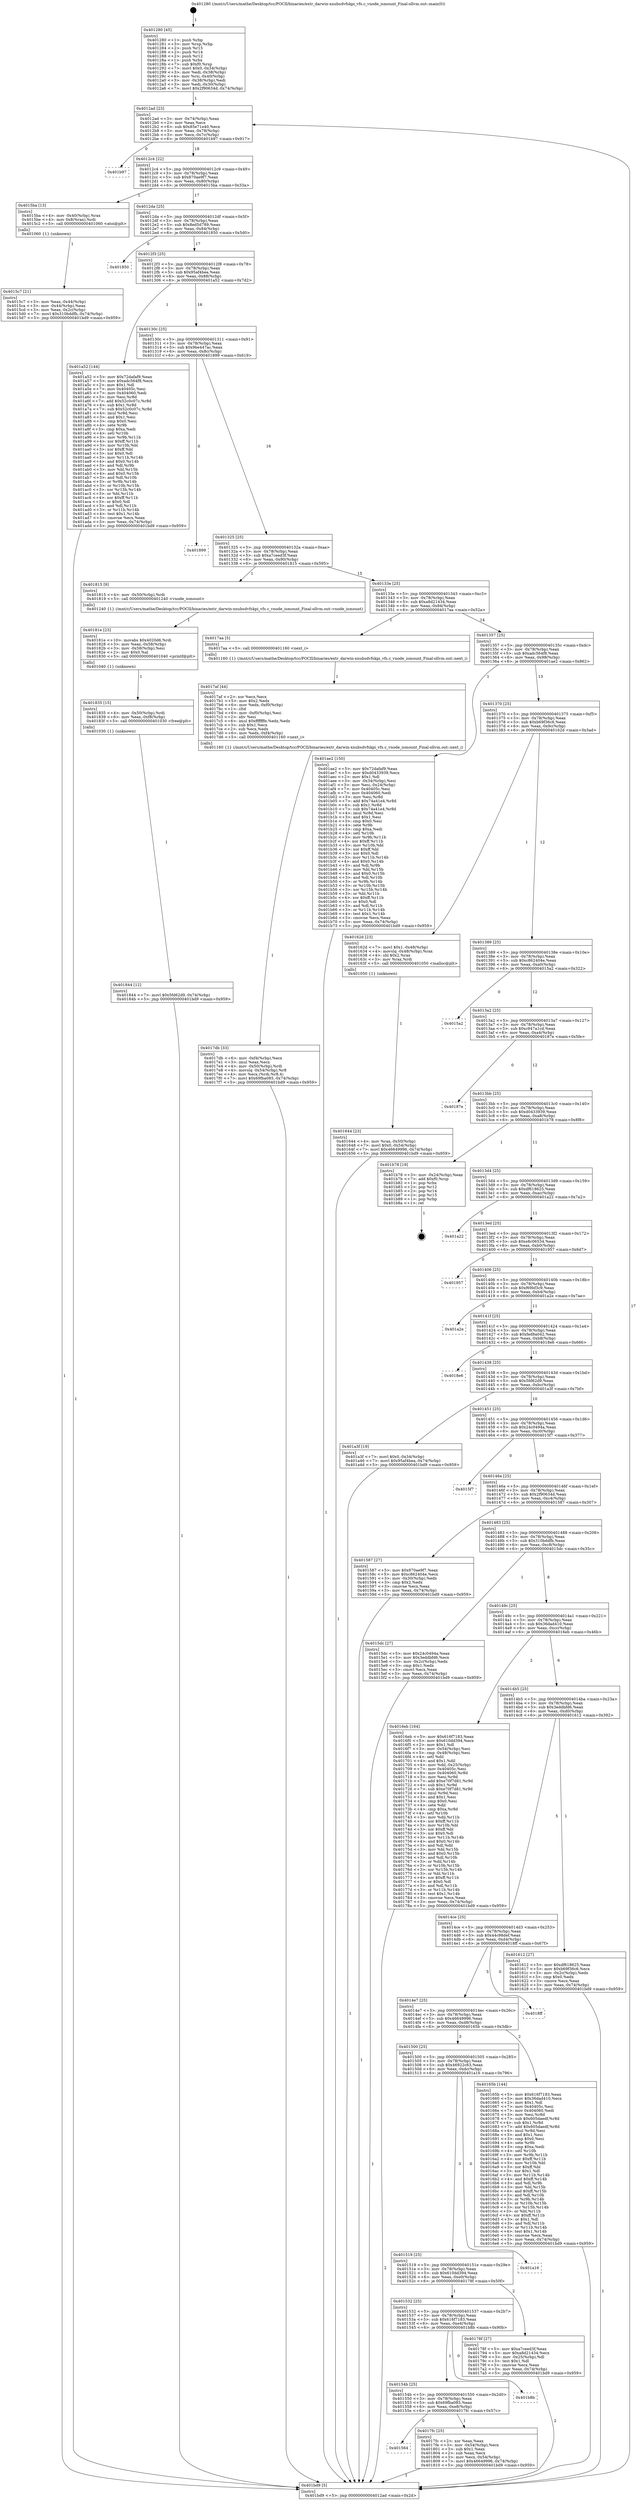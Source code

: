 digraph "0x401280" {
  label = "0x401280 (/mnt/c/Users/mathe/Desktop/tcc/POCII/binaries/extr_darwin-xnubsdvfskpi_vfs.c_vnode_ismount_Final-ollvm.out::main(0))"
  labelloc = "t"
  node[shape=record]

  Entry [label="",width=0.3,height=0.3,shape=circle,fillcolor=black,style=filled]
  "0x4012ad" [label="{
     0x4012ad [23]\l
     | [instrs]\l
     &nbsp;&nbsp;0x4012ad \<+3\>: mov -0x74(%rbp),%eax\l
     &nbsp;&nbsp;0x4012b0 \<+2\>: mov %eax,%ecx\l
     &nbsp;&nbsp;0x4012b2 \<+6\>: sub $0x85e71e40,%ecx\l
     &nbsp;&nbsp;0x4012b8 \<+3\>: mov %eax,-0x78(%rbp)\l
     &nbsp;&nbsp;0x4012bb \<+3\>: mov %ecx,-0x7c(%rbp)\l
     &nbsp;&nbsp;0x4012be \<+6\>: je 0000000000401b97 \<main+0x917\>\l
  }"]
  "0x401b97" [label="{
     0x401b97\l
  }", style=dashed]
  "0x4012c4" [label="{
     0x4012c4 [22]\l
     | [instrs]\l
     &nbsp;&nbsp;0x4012c4 \<+5\>: jmp 00000000004012c9 \<main+0x49\>\l
     &nbsp;&nbsp;0x4012c9 \<+3\>: mov -0x78(%rbp),%eax\l
     &nbsp;&nbsp;0x4012cc \<+5\>: sub $0x870ae9f7,%eax\l
     &nbsp;&nbsp;0x4012d1 \<+3\>: mov %eax,-0x80(%rbp)\l
     &nbsp;&nbsp;0x4012d4 \<+6\>: je 00000000004015ba \<main+0x33a\>\l
  }"]
  Exit [label="",width=0.3,height=0.3,shape=circle,fillcolor=black,style=filled,peripheries=2]
  "0x4015ba" [label="{
     0x4015ba [13]\l
     | [instrs]\l
     &nbsp;&nbsp;0x4015ba \<+4\>: mov -0x40(%rbp),%rax\l
     &nbsp;&nbsp;0x4015be \<+4\>: mov 0x8(%rax),%rdi\l
     &nbsp;&nbsp;0x4015c2 \<+5\>: call 0000000000401060 \<atoi@plt\>\l
     | [calls]\l
     &nbsp;&nbsp;0x401060 \{1\} (unknown)\l
  }"]
  "0x4012da" [label="{
     0x4012da [25]\l
     | [instrs]\l
     &nbsp;&nbsp;0x4012da \<+5\>: jmp 00000000004012df \<main+0x5f\>\l
     &nbsp;&nbsp;0x4012df \<+3\>: mov -0x78(%rbp),%eax\l
     &nbsp;&nbsp;0x4012e2 \<+5\>: sub $0x8ed5d789,%eax\l
     &nbsp;&nbsp;0x4012e7 \<+6\>: mov %eax,-0x84(%rbp)\l
     &nbsp;&nbsp;0x4012ed \<+6\>: je 0000000000401850 \<main+0x5d0\>\l
  }"]
  "0x401844" [label="{
     0x401844 [12]\l
     | [instrs]\l
     &nbsp;&nbsp;0x401844 \<+7\>: movl $0x5fd62d9,-0x74(%rbp)\l
     &nbsp;&nbsp;0x40184b \<+5\>: jmp 0000000000401bd9 \<main+0x959\>\l
  }"]
  "0x401850" [label="{
     0x401850\l
  }", style=dashed]
  "0x4012f3" [label="{
     0x4012f3 [25]\l
     | [instrs]\l
     &nbsp;&nbsp;0x4012f3 \<+5\>: jmp 00000000004012f8 \<main+0x78\>\l
     &nbsp;&nbsp;0x4012f8 \<+3\>: mov -0x78(%rbp),%eax\l
     &nbsp;&nbsp;0x4012fb \<+5\>: sub $0x95af4bea,%eax\l
     &nbsp;&nbsp;0x401300 \<+6\>: mov %eax,-0x88(%rbp)\l
     &nbsp;&nbsp;0x401306 \<+6\>: je 0000000000401a52 \<main+0x7d2\>\l
  }"]
  "0x401835" [label="{
     0x401835 [15]\l
     | [instrs]\l
     &nbsp;&nbsp;0x401835 \<+4\>: mov -0x50(%rbp),%rdi\l
     &nbsp;&nbsp;0x401839 \<+6\>: mov %eax,-0xf8(%rbp)\l
     &nbsp;&nbsp;0x40183f \<+5\>: call 0000000000401030 \<free@plt\>\l
     | [calls]\l
     &nbsp;&nbsp;0x401030 \{1\} (unknown)\l
  }"]
  "0x401a52" [label="{
     0x401a52 [144]\l
     | [instrs]\l
     &nbsp;&nbsp;0x401a52 \<+5\>: mov $0x72dafaf9,%eax\l
     &nbsp;&nbsp;0x401a57 \<+5\>: mov $0xadc564f8,%ecx\l
     &nbsp;&nbsp;0x401a5c \<+2\>: mov $0x1,%dl\l
     &nbsp;&nbsp;0x401a5e \<+7\>: mov 0x40405c,%esi\l
     &nbsp;&nbsp;0x401a65 \<+7\>: mov 0x404060,%edi\l
     &nbsp;&nbsp;0x401a6c \<+3\>: mov %esi,%r8d\l
     &nbsp;&nbsp;0x401a6f \<+7\>: add $0x52c0c07c,%r8d\l
     &nbsp;&nbsp;0x401a76 \<+4\>: sub $0x1,%r8d\l
     &nbsp;&nbsp;0x401a7a \<+7\>: sub $0x52c0c07c,%r8d\l
     &nbsp;&nbsp;0x401a81 \<+4\>: imul %r8d,%esi\l
     &nbsp;&nbsp;0x401a85 \<+3\>: and $0x1,%esi\l
     &nbsp;&nbsp;0x401a88 \<+3\>: cmp $0x0,%esi\l
     &nbsp;&nbsp;0x401a8b \<+4\>: sete %r9b\l
     &nbsp;&nbsp;0x401a8f \<+3\>: cmp $0xa,%edi\l
     &nbsp;&nbsp;0x401a92 \<+4\>: setl %r10b\l
     &nbsp;&nbsp;0x401a96 \<+3\>: mov %r9b,%r11b\l
     &nbsp;&nbsp;0x401a99 \<+4\>: xor $0xff,%r11b\l
     &nbsp;&nbsp;0x401a9d \<+3\>: mov %r10b,%bl\l
     &nbsp;&nbsp;0x401aa0 \<+3\>: xor $0xff,%bl\l
     &nbsp;&nbsp;0x401aa3 \<+3\>: xor $0x0,%dl\l
     &nbsp;&nbsp;0x401aa6 \<+3\>: mov %r11b,%r14b\l
     &nbsp;&nbsp;0x401aa9 \<+4\>: and $0x0,%r14b\l
     &nbsp;&nbsp;0x401aad \<+3\>: and %dl,%r9b\l
     &nbsp;&nbsp;0x401ab0 \<+3\>: mov %bl,%r15b\l
     &nbsp;&nbsp;0x401ab3 \<+4\>: and $0x0,%r15b\l
     &nbsp;&nbsp;0x401ab7 \<+3\>: and %dl,%r10b\l
     &nbsp;&nbsp;0x401aba \<+3\>: or %r9b,%r14b\l
     &nbsp;&nbsp;0x401abd \<+3\>: or %r10b,%r15b\l
     &nbsp;&nbsp;0x401ac0 \<+3\>: xor %r15b,%r14b\l
     &nbsp;&nbsp;0x401ac3 \<+3\>: or %bl,%r11b\l
     &nbsp;&nbsp;0x401ac6 \<+4\>: xor $0xff,%r11b\l
     &nbsp;&nbsp;0x401aca \<+3\>: or $0x0,%dl\l
     &nbsp;&nbsp;0x401acd \<+3\>: and %dl,%r11b\l
     &nbsp;&nbsp;0x401ad0 \<+3\>: or %r11b,%r14b\l
     &nbsp;&nbsp;0x401ad3 \<+4\>: test $0x1,%r14b\l
     &nbsp;&nbsp;0x401ad7 \<+3\>: cmovne %ecx,%eax\l
     &nbsp;&nbsp;0x401ada \<+3\>: mov %eax,-0x74(%rbp)\l
     &nbsp;&nbsp;0x401add \<+5\>: jmp 0000000000401bd9 \<main+0x959\>\l
  }"]
  "0x40130c" [label="{
     0x40130c [25]\l
     | [instrs]\l
     &nbsp;&nbsp;0x40130c \<+5\>: jmp 0000000000401311 \<main+0x91\>\l
     &nbsp;&nbsp;0x401311 \<+3\>: mov -0x78(%rbp),%eax\l
     &nbsp;&nbsp;0x401314 \<+5\>: sub $0x9be447ac,%eax\l
     &nbsp;&nbsp;0x401319 \<+6\>: mov %eax,-0x8c(%rbp)\l
     &nbsp;&nbsp;0x40131f \<+6\>: je 0000000000401899 \<main+0x619\>\l
  }"]
  "0x40181e" [label="{
     0x40181e [23]\l
     | [instrs]\l
     &nbsp;&nbsp;0x40181e \<+10\>: movabs $0x4020d6,%rdi\l
     &nbsp;&nbsp;0x401828 \<+3\>: mov %eax,-0x58(%rbp)\l
     &nbsp;&nbsp;0x40182b \<+3\>: mov -0x58(%rbp),%esi\l
     &nbsp;&nbsp;0x40182e \<+2\>: mov $0x0,%al\l
     &nbsp;&nbsp;0x401830 \<+5\>: call 0000000000401040 \<printf@plt\>\l
     | [calls]\l
     &nbsp;&nbsp;0x401040 \{1\} (unknown)\l
  }"]
  "0x401899" [label="{
     0x401899\l
  }", style=dashed]
  "0x401325" [label="{
     0x401325 [25]\l
     | [instrs]\l
     &nbsp;&nbsp;0x401325 \<+5\>: jmp 000000000040132a \<main+0xaa\>\l
     &nbsp;&nbsp;0x40132a \<+3\>: mov -0x78(%rbp),%eax\l
     &nbsp;&nbsp;0x40132d \<+5\>: sub $0xa7ceed3f,%eax\l
     &nbsp;&nbsp;0x401332 \<+6\>: mov %eax,-0x90(%rbp)\l
     &nbsp;&nbsp;0x401338 \<+6\>: je 0000000000401815 \<main+0x595\>\l
  }"]
  "0x401564" [label="{
     0x401564\l
  }", style=dashed]
  "0x401815" [label="{
     0x401815 [9]\l
     | [instrs]\l
     &nbsp;&nbsp;0x401815 \<+4\>: mov -0x50(%rbp),%rdi\l
     &nbsp;&nbsp;0x401819 \<+5\>: call 0000000000401240 \<vnode_ismount\>\l
     | [calls]\l
     &nbsp;&nbsp;0x401240 \{1\} (/mnt/c/Users/mathe/Desktop/tcc/POCII/binaries/extr_darwin-xnubsdvfskpi_vfs.c_vnode_ismount_Final-ollvm.out::vnode_ismount)\l
  }"]
  "0x40133e" [label="{
     0x40133e [25]\l
     | [instrs]\l
     &nbsp;&nbsp;0x40133e \<+5\>: jmp 0000000000401343 \<main+0xc3\>\l
     &nbsp;&nbsp;0x401343 \<+3\>: mov -0x78(%rbp),%eax\l
     &nbsp;&nbsp;0x401346 \<+5\>: sub $0xa8d21434,%eax\l
     &nbsp;&nbsp;0x40134b \<+6\>: mov %eax,-0x94(%rbp)\l
     &nbsp;&nbsp;0x401351 \<+6\>: je 00000000004017aa \<main+0x52a\>\l
  }"]
  "0x4017fc" [label="{
     0x4017fc [25]\l
     | [instrs]\l
     &nbsp;&nbsp;0x4017fc \<+2\>: xor %eax,%eax\l
     &nbsp;&nbsp;0x4017fe \<+3\>: mov -0x54(%rbp),%ecx\l
     &nbsp;&nbsp;0x401801 \<+3\>: sub $0x1,%eax\l
     &nbsp;&nbsp;0x401804 \<+2\>: sub %eax,%ecx\l
     &nbsp;&nbsp;0x401806 \<+3\>: mov %ecx,-0x54(%rbp)\l
     &nbsp;&nbsp;0x401809 \<+7\>: movl $0x46649996,-0x74(%rbp)\l
     &nbsp;&nbsp;0x401810 \<+5\>: jmp 0000000000401bd9 \<main+0x959\>\l
  }"]
  "0x4017aa" [label="{
     0x4017aa [5]\l
     | [instrs]\l
     &nbsp;&nbsp;0x4017aa \<+5\>: call 0000000000401160 \<next_i\>\l
     | [calls]\l
     &nbsp;&nbsp;0x401160 \{1\} (/mnt/c/Users/mathe/Desktop/tcc/POCII/binaries/extr_darwin-xnubsdvfskpi_vfs.c_vnode_ismount_Final-ollvm.out::next_i)\l
  }"]
  "0x401357" [label="{
     0x401357 [25]\l
     | [instrs]\l
     &nbsp;&nbsp;0x401357 \<+5\>: jmp 000000000040135c \<main+0xdc\>\l
     &nbsp;&nbsp;0x40135c \<+3\>: mov -0x78(%rbp),%eax\l
     &nbsp;&nbsp;0x40135f \<+5\>: sub $0xadc564f8,%eax\l
     &nbsp;&nbsp;0x401364 \<+6\>: mov %eax,-0x98(%rbp)\l
     &nbsp;&nbsp;0x40136a \<+6\>: je 0000000000401ae2 \<main+0x862\>\l
  }"]
  "0x40154b" [label="{
     0x40154b [25]\l
     | [instrs]\l
     &nbsp;&nbsp;0x40154b \<+5\>: jmp 0000000000401550 \<main+0x2d0\>\l
     &nbsp;&nbsp;0x401550 \<+3\>: mov -0x78(%rbp),%eax\l
     &nbsp;&nbsp;0x401553 \<+5\>: sub $0x69fba085,%eax\l
     &nbsp;&nbsp;0x401558 \<+6\>: mov %eax,-0xe8(%rbp)\l
     &nbsp;&nbsp;0x40155e \<+6\>: je 00000000004017fc \<main+0x57c\>\l
  }"]
  "0x401ae2" [label="{
     0x401ae2 [150]\l
     | [instrs]\l
     &nbsp;&nbsp;0x401ae2 \<+5\>: mov $0x72dafaf9,%eax\l
     &nbsp;&nbsp;0x401ae7 \<+5\>: mov $0xd0433939,%ecx\l
     &nbsp;&nbsp;0x401aec \<+2\>: mov $0x1,%dl\l
     &nbsp;&nbsp;0x401aee \<+3\>: mov -0x34(%rbp),%esi\l
     &nbsp;&nbsp;0x401af1 \<+3\>: mov %esi,-0x24(%rbp)\l
     &nbsp;&nbsp;0x401af4 \<+7\>: mov 0x40405c,%esi\l
     &nbsp;&nbsp;0x401afb \<+7\>: mov 0x404060,%edi\l
     &nbsp;&nbsp;0x401b02 \<+3\>: mov %esi,%r8d\l
     &nbsp;&nbsp;0x401b05 \<+7\>: add $0x74a41e4,%r8d\l
     &nbsp;&nbsp;0x401b0c \<+4\>: sub $0x1,%r8d\l
     &nbsp;&nbsp;0x401b10 \<+7\>: sub $0x74a41e4,%r8d\l
     &nbsp;&nbsp;0x401b17 \<+4\>: imul %r8d,%esi\l
     &nbsp;&nbsp;0x401b1b \<+3\>: and $0x1,%esi\l
     &nbsp;&nbsp;0x401b1e \<+3\>: cmp $0x0,%esi\l
     &nbsp;&nbsp;0x401b21 \<+4\>: sete %r9b\l
     &nbsp;&nbsp;0x401b25 \<+3\>: cmp $0xa,%edi\l
     &nbsp;&nbsp;0x401b28 \<+4\>: setl %r10b\l
     &nbsp;&nbsp;0x401b2c \<+3\>: mov %r9b,%r11b\l
     &nbsp;&nbsp;0x401b2f \<+4\>: xor $0xff,%r11b\l
     &nbsp;&nbsp;0x401b33 \<+3\>: mov %r10b,%bl\l
     &nbsp;&nbsp;0x401b36 \<+3\>: xor $0xff,%bl\l
     &nbsp;&nbsp;0x401b39 \<+3\>: xor $0x0,%dl\l
     &nbsp;&nbsp;0x401b3c \<+3\>: mov %r11b,%r14b\l
     &nbsp;&nbsp;0x401b3f \<+4\>: and $0x0,%r14b\l
     &nbsp;&nbsp;0x401b43 \<+3\>: and %dl,%r9b\l
     &nbsp;&nbsp;0x401b46 \<+3\>: mov %bl,%r15b\l
     &nbsp;&nbsp;0x401b49 \<+4\>: and $0x0,%r15b\l
     &nbsp;&nbsp;0x401b4d \<+3\>: and %dl,%r10b\l
     &nbsp;&nbsp;0x401b50 \<+3\>: or %r9b,%r14b\l
     &nbsp;&nbsp;0x401b53 \<+3\>: or %r10b,%r15b\l
     &nbsp;&nbsp;0x401b56 \<+3\>: xor %r15b,%r14b\l
     &nbsp;&nbsp;0x401b59 \<+3\>: or %bl,%r11b\l
     &nbsp;&nbsp;0x401b5c \<+4\>: xor $0xff,%r11b\l
     &nbsp;&nbsp;0x401b60 \<+3\>: or $0x0,%dl\l
     &nbsp;&nbsp;0x401b63 \<+3\>: and %dl,%r11b\l
     &nbsp;&nbsp;0x401b66 \<+3\>: or %r11b,%r14b\l
     &nbsp;&nbsp;0x401b69 \<+4\>: test $0x1,%r14b\l
     &nbsp;&nbsp;0x401b6d \<+3\>: cmovne %ecx,%eax\l
     &nbsp;&nbsp;0x401b70 \<+3\>: mov %eax,-0x74(%rbp)\l
     &nbsp;&nbsp;0x401b73 \<+5\>: jmp 0000000000401bd9 \<main+0x959\>\l
  }"]
  "0x401370" [label="{
     0x401370 [25]\l
     | [instrs]\l
     &nbsp;&nbsp;0x401370 \<+5\>: jmp 0000000000401375 \<main+0xf5\>\l
     &nbsp;&nbsp;0x401375 \<+3\>: mov -0x78(%rbp),%eax\l
     &nbsp;&nbsp;0x401378 \<+5\>: sub $0xb69f36c6,%eax\l
     &nbsp;&nbsp;0x40137d \<+6\>: mov %eax,-0x9c(%rbp)\l
     &nbsp;&nbsp;0x401383 \<+6\>: je 000000000040162d \<main+0x3ad\>\l
  }"]
  "0x401b8b" [label="{
     0x401b8b\l
  }", style=dashed]
  "0x40162d" [label="{
     0x40162d [23]\l
     | [instrs]\l
     &nbsp;&nbsp;0x40162d \<+7\>: movl $0x1,-0x48(%rbp)\l
     &nbsp;&nbsp;0x401634 \<+4\>: movslq -0x48(%rbp),%rax\l
     &nbsp;&nbsp;0x401638 \<+4\>: shl $0x2,%rax\l
     &nbsp;&nbsp;0x40163c \<+3\>: mov %rax,%rdi\l
     &nbsp;&nbsp;0x40163f \<+5\>: call 0000000000401050 \<malloc@plt\>\l
     | [calls]\l
     &nbsp;&nbsp;0x401050 \{1\} (unknown)\l
  }"]
  "0x401389" [label="{
     0x401389 [25]\l
     | [instrs]\l
     &nbsp;&nbsp;0x401389 \<+5\>: jmp 000000000040138e \<main+0x10e\>\l
     &nbsp;&nbsp;0x40138e \<+3\>: mov -0x78(%rbp),%eax\l
     &nbsp;&nbsp;0x401391 \<+5\>: sub $0xc862404e,%eax\l
     &nbsp;&nbsp;0x401396 \<+6\>: mov %eax,-0xa0(%rbp)\l
     &nbsp;&nbsp;0x40139c \<+6\>: je 00000000004015a2 \<main+0x322\>\l
  }"]
  "0x4017db" [label="{
     0x4017db [33]\l
     | [instrs]\l
     &nbsp;&nbsp;0x4017db \<+6\>: mov -0xf4(%rbp),%ecx\l
     &nbsp;&nbsp;0x4017e1 \<+3\>: imul %eax,%ecx\l
     &nbsp;&nbsp;0x4017e4 \<+4\>: mov -0x50(%rbp),%rdi\l
     &nbsp;&nbsp;0x4017e8 \<+4\>: movslq -0x54(%rbp),%r8\l
     &nbsp;&nbsp;0x4017ec \<+4\>: mov %ecx,(%rdi,%r8,4)\l
     &nbsp;&nbsp;0x4017f0 \<+7\>: movl $0x69fba085,-0x74(%rbp)\l
     &nbsp;&nbsp;0x4017f7 \<+5\>: jmp 0000000000401bd9 \<main+0x959\>\l
  }"]
  "0x4015a2" [label="{
     0x4015a2\l
  }", style=dashed]
  "0x4013a2" [label="{
     0x4013a2 [25]\l
     | [instrs]\l
     &nbsp;&nbsp;0x4013a2 \<+5\>: jmp 00000000004013a7 \<main+0x127\>\l
     &nbsp;&nbsp;0x4013a7 \<+3\>: mov -0x78(%rbp),%eax\l
     &nbsp;&nbsp;0x4013aa \<+5\>: sub $0xc947a1cd,%eax\l
     &nbsp;&nbsp;0x4013af \<+6\>: mov %eax,-0xa4(%rbp)\l
     &nbsp;&nbsp;0x4013b5 \<+6\>: je 000000000040187e \<main+0x5fe\>\l
  }"]
  "0x4017af" [label="{
     0x4017af [44]\l
     | [instrs]\l
     &nbsp;&nbsp;0x4017af \<+2\>: xor %ecx,%ecx\l
     &nbsp;&nbsp;0x4017b1 \<+5\>: mov $0x2,%edx\l
     &nbsp;&nbsp;0x4017b6 \<+6\>: mov %edx,-0xf0(%rbp)\l
     &nbsp;&nbsp;0x4017bc \<+1\>: cltd\l
     &nbsp;&nbsp;0x4017bd \<+6\>: mov -0xf0(%rbp),%esi\l
     &nbsp;&nbsp;0x4017c3 \<+2\>: idiv %esi\l
     &nbsp;&nbsp;0x4017c5 \<+6\>: imul $0xfffffffe,%edx,%edx\l
     &nbsp;&nbsp;0x4017cb \<+3\>: sub $0x1,%ecx\l
     &nbsp;&nbsp;0x4017ce \<+2\>: sub %ecx,%edx\l
     &nbsp;&nbsp;0x4017d0 \<+6\>: mov %edx,-0xf4(%rbp)\l
     &nbsp;&nbsp;0x4017d6 \<+5\>: call 0000000000401160 \<next_i\>\l
     | [calls]\l
     &nbsp;&nbsp;0x401160 \{1\} (/mnt/c/Users/mathe/Desktop/tcc/POCII/binaries/extr_darwin-xnubsdvfskpi_vfs.c_vnode_ismount_Final-ollvm.out::next_i)\l
  }"]
  "0x40187e" [label="{
     0x40187e\l
  }", style=dashed]
  "0x4013bb" [label="{
     0x4013bb [25]\l
     | [instrs]\l
     &nbsp;&nbsp;0x4013bb \<+5\>: jmp 00000000004013c0 \<main+0x140\>\l
     &nbsp;&nbsp;0x4013c0 \<+3\>: mov -0x78(%rbp),%eax\l
     &nbsp;&nbsp;0x4013c3 \<+5\>: sub $0xd0433939,%eax\l
     &nbsp;&nbsp;0x4013c8 \<+6\>: mov %eax,-0xa8(%rbp)\l
     &nbsp;&nbsp;0x4013ce \<+6\>: je 0000000000401b78 \<main+0x8f8\>\l
  }"]
  "0x401532" [label="{
     0x401532 [25]\l
     | [instrs]\l
     &nbsp;&nbsp;0x401532 \<+5\>: jmp 0000000000401537 \<main+0x2b7\>\l
     &nbsp;&nbsp;0x401537 \<+3\>: mov -0x78(%rbp),%eax\l
     &nbsp;&nbsp;0x40153a \<+5\>: sub $0x616f7183,%eax\l
     &nbsp;&nbsp;0x40153f \<+6\>: mov %eax,-0xe4(%rbp)\l
     &nbsp;&nbsp;0x401545 \<+6\>: je 0000000000401b8b \<main+0x90b\>\l
  }"]
  "0x401b78" [label="{
     0x401b78 [19]\l
     | [instrs]\l
     &nbsp;&nbsp;0x401b78 \<+3\>: mov -0x24(%rbp),%eax\l
     &nbsp;&nbsp;0x401b7b \<+7\>: add $0xf0,%rsp\l
     &nbsp;&nbsp;0x401b82 \<+1\>: pop %rbx\l
     &nbsp;&nbsp;0x401b83 \<+2\>: pop %r12\l
     &nbsp;&nbsp;0x401b85 \<+2\>: pop %r14\l
     &nbsp;&nbsp;0x401b87 \<+2\>: pop %r15\l
     &nbsp;&nbsp;0x401b89 \<+1\>: pop %rbp\l
     &nbsp;&nbsp;0x401b8a \<+1\>: ret\l
  }"]
  "0x4013d4" [label="{
     0x4013d4 [25]\l
     | [instrs]\l
     &nbsp;&nbsp;0x4013d4 \<+5\>: jmp 00000000004013d9 \<main+0x159\>\l
     &nbsp;&nbsp;0x4013d9 \<+3\>: mov -0x78(%rbp),%eax\l
     &nbsp;&nbsp;0x4013dc \<+5\>: sub $0xdf618625,%eax\l
     &nbsp;&nbsp;0x4013e1 \<+6\>: mov %eax,-0xac(%rbp)\l
     &nbsp;&nbsp;0x4013e7 \<+6\>: je 0000000000401a22 \<main+0x7a2\>\l
  }"]
  "0x40178f" [label="{
     0x40178f [27]\l
     | [instrs]\l
     &nbsp;&nbsp;0x40178f \<+5\>: mov $0xa7ceed3f,%eax\l
     &nbsp;&nbsp;0x401794 \<+5\>: mov $0xa8d21434,%ecx\l
     &nbsp;&nbsp;0x401799 \<+3\>: mov -0x25(%rbp),%dl\l
     &nbsp;&nbsp;0x40179c \<+3\>: test $0x1,%dl\l
     &nbsp;&nbsp;0x40179f \<+3\>: cmovne %ecx,%eax\l
     &nbsp;&nbsp;0x4017a2 \<+3\>: mov %eax,-0x74(%rbp)\l
     &nbsp;&nbsp;0x4017a5 \<+5\>: jmp 0000000000401bd9 \<main+0x959\>\l
  }"]
  "0x401a22" [label="{
     0x401a22\l
  }", style=dashed]
  "0x4013ed" [label="{
     0x4013ed [25]\l
     | [instrs]\l
     &nbsp;&nbsp;0x4013ed \<+5\>: jmp 00000000004013f2 \<main+0x172\>\l
     &nbsp;&nbsp;0x4013f2 \<+3\>: mov -0x78(%rbp),%eax\l
     &nbsp;&nbsp;0x4013f5 \<+5\>: sub $0xe8c06534,%eax\l
     &nbsp;&nbsp;0x4013fa \<+6\>: mov %eax,-0xb0(%rbp)\l
     &nbsp;&nbsp;0x401400 \<+6\>: je 0000000000401957 \<main+0x6d7\>\l
  }"]
  "0x401519" [label="{
     0x401519 [25]\l
     | [instrs]\l
     &nbsp;&nbsp;0x401519 \<+5\>: jmp 000000000040151e \<main+0x29e\>\l
     &nbsp;&nbsp;0x40151e \<+3\>: mov -0x78(%rbp),%eax\l
     &nbsp;&nbsp;0x401521 \<+5\>: sub $0x610dd394,%eax\l
     &nbsp;&nbsp;0x401526 \<+6\>: mov %eax,-0xe0(%rbp)\l
     &nbsp;&nbsp;0x40152c \<+6\>: je 000000000040178f \<main+0x50f\>\l
  }"]
  "0x401957" [label="{
     0x401957\l
  }", style=dashed]
  "0x401406" [label="{
     0x401406 [25]\l
     | [instrs]\l
     &nbsp;&nbsp;0x401406 \<+5\>: jmp 000000000040140b \<main+0x18b\>\l
     &nbsp;&nbsp;0x40140b \<+3\>: mov -0x78(%rbp),%eax\l
     &nbsp;&nbsp;0x40140e \<+5\>: sub $0xf69bf3c9,%eax\l
     &nbsp;&nbsp;0x401413 \<+6\>: mov %eax,-0xb4(%rbp)\l
     &nbsp;&nbsp;0x401419 \<+6\>: je 0000000000401a2e \<main+0x7ae\>\l
  }"]
  "0x401a16" [label="{
     0x401a16\l
  }", style=dashed]
  "0x401a2e" [label="{
     0x401a2e\l
  }", style=dashed]
  "0x40141f" [label="{
     0x40141f [25]\l
     | [instrs]\l
     &nbsp;&nbsp;0x40141f \<+5\>: jmp 0000000000401424 \<main+0x1a4\>\l
     &nbsp;&nbsp;0x401424 \<+3\>: mov -0x78(%rbp),%eax\l
     &nbsp;&nbsp;0x401427 \<+5\>: sub $0xfed8a042,%eax\l
     &nbsp;&nbsp;0x40142c \<+6\>: mov %eax,-0xb8(%rbp)\l
     &nbsp;&nbsp;0x401432 \<+6\>: je 00000000004018e6 \<main+0x666\>\l
  }"]
  "0x401500" [label="{
     0x401500 [25]\l
     | [instrs]\l
     &nbsp;&nbsp;0x401500 \<+5\>: jmp 0000000000401505 \<main+0x285\>\l
     &nbsp;&nbsp;0x401505 \<+3\>: mov -0x78(%rbp),%eax\l
     &nbsp;&nbsp;0x401508 \<+5\>: sub $0x46922c63,%eax\l
     &nbsp;&nbsp;0x40150d \<+6\>: mov %eax,-0xdc(%rbp)\l
     &nbsp;&nbsp;0x401513 \<+6\>: je 0000000000401a16 \<main+0x796\>\l
  }"]
  "0x4018e6" [label="{
     0x4018e6\l
  }", style=dashed]
  "0x401438" [label="{
     0x401438 [25]\l
     | [instrs]\l
     &nbsp;&nbsp;0x401438 \<+5\>: jmp 000000000040143d \<main+0x1bd\>\l
     &nbsp;&nbsp;0x40143d \<+3\>: mov -0x78(%rbp),%eax\l
     &nbsp;&nbsp;0x401440 \<+5\>: sub $0x5fd62d9,%eax\l
     &nbsp;&nbsp;0x401445 \<+6\>: mov %eax,-0xbc(%rbp)\l
     &nbsp;&nbsp;0x40144b \<+6\>: je 0000000000401a3f \<main+0x7bf\>\l
  }"]
  "0x40165b" [label="{
     0x40165b [144]\l
     | [instrs]\l
     &nbsp;&nbsp;0x40165b \<+5\>: mov $0x616f7183,%eax\l
     &nbsp;&nbsp;0x401660 \<+5\>: mov $0x36dad410,%ecx\l
     &nbsp;&nbsp;0x401665 \<+2\>: mov $0x1,%dl\l
     &nbsp;&nbsp;0x401667 \<+7\>: mov 0x40405c,%esi\l
     &nbsp;&nbsp;0x40166e \<+7\>: mov 0x404060,%edi\l
     &nbsp;&nbsp;0x401675 \<+3\>: mov %esi,%r8d\l
     &nbsp;&nbsp;0x401678 \<+7\>: sub $0x605daedf,%r8d\l
     &nbsp;&nbsp;0x40167f \<+4\>: sub $0x1,%r8d\l
     &nbsp;&nbsp;0x401683 \<+7\>: add $0x605daedf,%r8d\l
     &nbsp;&nbsp;0x40168a \<+4\>: imul %r8d,%esi\l
     &nbsp;&nbsp;0x40168e \<+3\>: and $0x1,%esi\l
     &nbsp;&nbsp;0x401691 \<+3\>: cmp $0x0,%esi\l
     &nbsp;&nbsp;0x401694 \<+4\>: sete %r9b\l
     &nbsp;&nbsp;0x401698 \<+3\>: cmp $0xa,%edi\l
     &nbsp;&nbsp;0x40169b \<+4\>: setl %r10b\l
     &nbsp;&nbsp;0x40169f \<+3\>: mov %r9b,%r11b\l
     &nbsp;&nbsp;0x4016a2 \<+4\>: xor $0xff,%r11b\l
     &nbsp;&nbsp;0x4016a6 \<+3\>: mov %r10b,%bl\l
     &nbsp;&nbsp;0x4016a9 \<+3\>: xor $0xff,%bl\l
     &nbsp;&nbsp;0x4016ac \<+3\>: xor $0x1,%dl\l
     &nbsp;&nbsp;0x4016af \<+3\>: mov %r11b,%r14b\l
     &nbsp;&nbsp;0x4016b2 \<+4\>: and $0xff,%r14b\l
     &nbsp;&nbsp;0x4016b6 \<+3\>: and %dl,%r9b\l
     &nbsp;&nbsp;0x4016b9 \<+3\>: mov %bl,%r15b\l
     &nbsp;&nbsp;0x4016bc \<+4\>: and $0xff,%r15b\l
     &nbsp;&nbsp;0x4016c0 \<+3\>: and %dl,%r10b\l
     &nbsp;&nbsp;0x4016c3 \<+3\>: or %r9b,%r14b\l
     &nbsp;&nbsp;0x4016c6 \<+3\>: or %r10b,%r15b\l
     &nbsp;&nbsp;0x4016c9 \<+3\>: xor %r15b,%r14b\l
     &nbsp;&nbsp;0x4016cc \<+3\>: or %bl,%r11b\l
     &nbsp;&nbsp;0x4016cf \<+4\>: xor $0xff,%r11b\l
     &nbsp;&nbsp;0x4016d3 \<+3\>: or $0x1,%dl\l
     &nbsp;&nbsp;0x4016d6 \<+3\>: and %dl,%r11b\l
     &nbsp;&nbsp;0x4016d9 \<+3\>: or %r11b,%r14b\l
     &nbsp;&nbsp;0x4016dc \<+4\>: test $0x1,%r14b\l
     &nbsp;&nbsp;0x4016e0 \<+3\>: cmovne %ecx,%eax\l
     &nbsp;&nbsp;0x4016e3 \<+3\>: mov %eax,-0x74(%rbp)\l
     &nbsp;&nbsp;0x4016e6 \<+5\>: jmp 0000000000401bd9 \<main+0x959\>\l
  }"]
  "0x401a3f" [label="{
     0x401a3f [19]\l
     | [instrs]\l
     &nbsp;&nbsp;0x401a3f \<+7\>: movl $0x0,-0x34(%rbp)\l
     &nbsp;&nbsp;0x401a46 \<+7\>: movl $0x95af4bea,-0x74(%rbp)\l
     &nbsp;&nbsp;0x401a4d \<+5\>: jmp 0000000000401bd9 \<main+0x959\>\l
  }"]
  "0x401451" [label="{
     0x401451 [25]\l
     | [instrs]\l
     &nbsp;&nbsp;0x401451 \<+5\>: jmp 0000000000401456 \<main+0x1d6\>\l
     &nbsp;&nbsp;0x401456 \<+3\>: mov -0x78(%rbp),%eax\l
     &nbsp;&nbsp;0x401459 \<+5\>: sub $0x24c0494a,%eax\l
     &nbsp;&nbsp;0x40145e \<+6\>: mov %eax,-0xc0(%rbp)\l
     &nbsp;&nbsp;0x401464 \<+6\>: je 00000000004015f7 \<main+0x377\>\l
  }"]
  "0x4014e7" [label="{
     0x4014e7 [25]\l
     | [instrs]\l
     &nbsp;&nbsp;0x4014e7 \<+5\>: jmp 00000000004014ec \<main+0x26c\>\l
     &nbsp;&nbsp;0x4014ec \<+3\>: mov -0x78(%rbp),%eax\l
     &nbsp;&nbsp;0x4014ef \<+5\>: sub $0x46649996,%eax\l
     &nbsp;&nbsp;0x4014f4 \<+6\>: mov %eax,-0xd8(%rbp)\l
     &nbsp;&nbsp;0x4014fa \<+6\>: je 000000000040165b \<main+0x3db\>\l
  }"]
  "0x4015f7" [label="{
     0x4015f7\l
  }", style=dashed]
  "0x40146a" [label="{
     0x40146a [25]\l
     | [instrs]\l
     &nbsp;&nbsp;0x40146a \<+5\>: jmp 000000000040146f \<main+0x1ef\>\l
     &nbsp;&nbsp;0x40146f \<+3\>: mov -0x78(%rbp),%eax\l
     &nbsp;&nbsp;0x401472 \<+5\>: sub $0x2f90634d,%eax\l
     &nbsp;&nbsp;0x401477 \<+6\>: mov %eax,-0xc4(%rbp)\l
     &nbsp;&nbsp;0x40147d \<+6\>: je 0000000000401587 \<main+0x307\>\l
  }"]
  "0x4018ff" [label="{
     0x4018ff\l
  }", style=dashed]
  "0x401587" [label="{
     0x401587 [27]\l
     | [instrs]\l
     &nbsp;&nbsp;0x401587 \<+5\>: mov $0x870ae9f7,%eax\l
     &nbsp;&nbsp;0x40158c \<+5\>: mov $0xc862404e,%ecx\l
     &nbsp;&nbsp;0x401591 \<+3\>: mov -0x30(%rbp),%edx\l
     &nbsp;&nbsp;0x401594 \<+3\>: cmp $0x2,%edx\l
     &nbsp;&nbsp;0x401597 \<+3\>: cmovne %ecx,%eax\l
     &nbsp;&nbsp;0x40159a \<+3\>: mov %eax,-0x74(%rbp)\l
     &nbsp;&nbsp;0x40159d \<+5\>: jmp 0000000000401bd9 \<main+0x959\>\l
  }"]
  "0x401483" [label="{
     0x401483 [25]\l
     | [instrs]\l
     &nbsp;&nbsp;0x401483 \<+5\>: jmp 0000000000401488 \<main+0x208\>\l
     &nbsp;&nbsp;0x401488 \<+3\>: mov -0x78(%rbp),%eax\l
     &nbsp;&nbsp;0x40148b \<+5\>: sub $0x310bddfb,%eax\l
     &nbsp;&nbsp;0x401490 \<+6\>: mov %eax,-0xc8(%rbp)\l
     &nbsp;&nbsp;0x401496 \<+6\>: je 00000000004015dc \<main+0x35c\>\l
  }"]
  "0x401bd9" [label="{
     0x401bd9 [5]\l
     | [instrs]\l
     &nbsp;&nbsp;0x401bd9 \<+5\>: jmp 00000000004012ad \<main+0x2d\>\l
  }"]
  "0x401280" [label="{
     0x401280 [45]\l
     | [instrs]\l
     &nbsp;&nbsp;0x401280 \<+1\>: push %rbp\l
     &nbsp;&nbsp;0x401281 \<+3\>: mov %rsp,%rbp\l
     &nbsp;&nbsp;0x401284 \<+2\>: push %r15\l
     &nbsp;&nbsp;0x401286 \<+2\>: push %r14\l
     &nbsp;&nbsp;0x401288 \<+2\>: push %r12\l
     &nbsp;&nbsp;0x40128a \<+1\>: push %rbx\l
     &nbsp;&nbsp;0x40128b \<+7\>: sub $0xf0,%rsp\l
     &nbsp;&nbsp;0x401292 \<+7\>: movl $0x0,-0x34(%rbp)\l
     &nbsp;&nbsp;0x401299 \<+3\>: mov %edi,-0x38(%rbp)\l
     &nbsp;&nbsp;0x40129c \<+4\>: mov %rsi,-0x40(%rbp)\l
     &nbsp;&nbsp;0x4012a0 \<+3\>: mov -0x38(%rbp),%edi\l
     &nbsp;&nbsp;0x4012a3 \<+3\>: mov %edi,-0x30(%rbp)\l
     &nbsp;&nbsp;0x4012a6 \<+7\>: movl $0x2f90634d,-0x74(%rbp)\l
  }"]
  "0x4015c7" [label="{
     0x4015c7 [21]\l
     | [instrs]\l
     &nbsp;&nbsp;0x4015c7 \<+3\>: mov %eax,-0x44(%rbp)\l
     &nbsp;&nbsp;0x4015ca \<+3\>: mov -0x44(%rbp),%eax\l
     &nbsp;&nbsp;0x4015cd \<+3\>: mov %eax,-0x2c(%rbp)\l
     &nbsp;&nbsp;0x4015d0 \<+7\>: movl $0x310bddfb,-0x74(%rbp)\l
     &nbsp;&nbsp;0x4015d7 \<+5\>: jmp 0000000000401bd9 \<main+0x959\>\l
  }"]
  "0x401644" [label="{
     0x401644 [23]\l
     | [instrs]\l
     &nbsp;&nbsp;0x401644 \<+4\>: mov %rax,-0x50(%rbp)\l
     &nbsp;&nbsp;0x401648 \<+7\>: movl $0x0,-0x54(%rbp)\l
     &nbsp;&nbsp;0x40164f \<+7\>: movl $0x46649996,-0x74(%rbp)\l
     &nbsp;&nbsp;0x401656 \<+5\>: jmp 0000000000401bd9 \<main+0x959\>\l
  }"]
  "0x4015dc" [label="{
     0x4015dc [27]\l
     | [instrs]\l
     &nbsp;&nbsp;0x4015dc \<+5\>: mov $0x24c0494a,%eax\l
     &nbsp;&nbsp;0x4015e1 \<+5\>: mov $0x3eddbfd6,%ecx\l
     &nbsp;&nbsp;0x4015e6 \<+3\>: mov -0x2c(%rbp),%edx\l
     &nbsp;&nbsp;0x4015e9 \<+3\>: cmp $0x1,%edx\l
     &nbsp;&nbsp;0x4015ec \<+3\>: cmovl %ecx,%eax\l
     &nbsp;&nbsp;0x4015ef \<+3\>: mov %eax,-0x74(%rbp)\l
     &nbsp;&nbsp;0x4015f2 \<+5\>: jmp 0000000000401bd9 \<main+0x959\>\l
  }"]
  "0x40149c" [label="{
     0x40149c [25]\l
     | [instrs]\l
     &nbsp;&nbsp;0x40149c \<+5\>: jmp 00000000004014a1 \<main+0x221\>\l
     &nbsp;&nbsp;0x4014a1 \<+3\>: mov -0x78(%rbp),%eax\l
     &nbsp;&nbsp;0x4014a4 \<+5\>: sub $0x36dad410,%eax\l
     &nbsp;&nbsp;0x4014a9 \<+6\>: mov %eax,-0xcc(%rbp)\l
     &nbsp;&nbsp;0x4014af \<+6\>: je 00000000004016eb \<main+0x46b\>\l
  }"]
  "0x4014ce" [label="{
     0x4014ce [25]\l
     | [instrs]\l
     &nbsp;&nbsp;0x4014ce \<+5\>: jmp 00000000004014d3 \<main+0x253\>\l
     &nbsp;&nbsp;0x4014d3 \<+3\>: mov -0x78(%rbp),%eax\l
     &nbsp;&nbsp;0x4014d6 \<+5\>: sub $0x44c98def,%eax\l
     &nbsp;&nbsp;0x4014db \<+6\>: mov %eax,-0xd4(%rbp)\l
     &nbsp;&nbsp;0x4014e1 \<+6\>: je 00000000004018ff \<main+0x67f\>\l
  }"]
  "0x4016eb" [label="{
     0x4016eb [164]\l
     | [instrs]\l
     &nbsp;&nbsp;0x4016eb \<+5\>: mov $0x616f7183,%eax\l
     &nbsp;&nbsp;0x4016f0 \<+5\>: mov $0x610dd394,%ecx\l
     &nbsp;&nbsp;0x4016f5 \<+2\>: mov $0x1,%dl\l
     &nbsp;&nbsp;0x4016f7 \<+3\>: mov -0x54(%rbp),%esi\l
     &nbsp;&nbsp;0x4016fa \<+3\>: cmp -0x48(%rbp),%esi\l
     &nbsp;&nbsp;0x4016fd \<+4\>: setl %dil\l
     &nbsp;&nbsp;0x401701 \<+4\>: and $0x1,%dil\l
     &nbsp;&nbsp;0x401705 \<+4\>: mov %dil,-0x25(%rbp)\l
     &nbsp;&nbsp;0x401709 \<+7\>: mov 0x40405c,%esi\l
     &nbsp;&nbsp;0x401710 \<+8\>: mov 0x404060,%r8d\l
     &nbsp;&nbsp;0x401718 \<+3\>: mov %esi,%r9d\l
     &nbsp;&nbsp;0x40171b \<+7\>: add $0xe70f7d81,%r9d\l
     &nbsp;&nbsp;0x401722 \<+4\>: sub $0x1,%r9d\l
     &nbsp;&nbsp;0x401726 \<+7\>: sub $0xe70f7d81,%r9d\l
     &nbsp;&nbsp;0x40172d \<+4\>: imul %r9d,%esi\l
     &nbsp;&nbsp;0x401731 \<+3\>: and $0x1,%esi\l
     &nbsp;&nbsp;0x401734 \<+3\>: cmp $0x0,%esi\l
     &nbsp;&nbsp;0x401737 \<+4\>: sete %dil\l
     &nbsp;&nbsp;0x40173b \<+4\>: cmp $0xa,%r8d\l
     &nbsp;&nbsp;0x40173f \<+4\>: setl %r10b\l
     &nbsp;&nbsp;0x401743 \<+3\>: mov %dil,%r11b\l
     &nbsp;&nbsp;0x401746 \<+4\>: xor $0xff,%r11b\l
     &nbsp;&nbsp;0x40174a \<+3\>: mov %r10b,%bl\l
     &nbsp;&nbsp;0x40174d \<+3\>: xor $0xff,%bl\l
     &nbsp;&nbsp;0x401750 \<+3\>: xor $0x0,%dl\l
     &nbsp;&nbsp;0x401753 \<+3\>: mov %r11b,%r14b\l
     &nbsp;&nbsp;0x401756 \<+4\>: and $0x0,%r14b\l
     &nbsp;&nbsp;0x40175a \<+3\>: and %dl,%dil\l
     &nbsp;&nbsp;0x40175d \<+3\>: mov %bl,%r15b\l
     &nbsp;&nbsp;0x401760 \<+4\>: and $0x0,%r15b\l
     &nbsp;&nbsp;0x401764 \<+3\>: and %dl,%r10b\l
     &nbsp;&nbsp;0x401767 \<+3\>: or %dil,%r14b\l
     &nbsp;&nbsp;0x40176a \<+3\>: or %r10b,%r15b\l
     &nbsp;&nbsp;0x40176d \<+3\>: xor %r15b,%r14b\l
     &nbsp;&nbsp;0x401770 \<+3\>: or %bl,%r11b\l
     &nbsp;&nbsp;0x401773 \<+4\>: xor $0xff,%r11b\l
     &nbsp;&nbsp;0x401777 \<+3\>: or $0x0,%dl\l
     &nbsp;&nbsp;0x40177a \<+3\>: and %dl,%r11b\l
     &nbsp;&nbsp;0x40177d \<+3\>: or %r11b,%r14b\l
     &nbsp;&nbsp;0x401780 \<+4\>: test $0x1,%r14b\l
     &nbsp;&nbsp;0x401784 \<+3\>: cmovne %ecx,%eax\l
     &nbsp;&nbsp;0x401787 \<+3\>: mov %eax,-0x74(%rbp)\l
     &nbsp;&nbsp;0x40178a \<+5\>: jmp 0000000000401bd9 \<main+0x959\>\l
  }"]
  "0x4014b5" [label="{
     0x4014b5 [25]\l
     | [instrs]\l
     &nbsp;&nbsp;0x4014b5 \<+5\>: jmp 00000000004014ba \<main+0x23a\>\l
     &nbsp;&nbsp;0x4014ba \<+3\>: mov -0x78(%rbp),%eax\l
     &nbsp;&nbsp;0x4014bd \<+5\>: sub $0x3eddbfd6,%eax\l
     &nbsp;&nbsp;0x4014c2 \<+6\>: mov %eax,-0xd0(%rbp)\l
     &nbsp;&nbsp;0x4014c8 \<+6\>: je 0000000000401612 \<main+0x392\>\l
  }"]
  "0x401612" [label="{
     0x401612 [27]\l
     | [instrs]\l
     &nbsp;&nbsp;0x401612 \<+5\>: mov $0xdf618625,%eax\l
     &nbsp;&nbsp;0x401617 \<+5\>: mov $0xb69f36c6,%ecx\l
     &nbsp;&nbsp;0x40161c \<+3\>: mov -0x2c(%rbp),%edx\l
     &nbsp;&nbsp;0x40161f \<+3\>: cmp $0x0,%edx\l
     &nbsp;&nbsp;0x401622 \<+3\>: cmove %ecx,%eax\l
     &nbsp;&nbsp;0x401625 \<+3\>: mov %eax,-0x74(%rbp)\l
     &nbsp;&nbsp;0x401628 \<+5\>: jmp 0000000000401bd9 \<main+0x959\>\l
  }"]
  Entry -> "0x401280" [label=" 1"]
  "0x4012ad" -> "0x401b97" [label=" 0"]
  "0x4012ad" -> "0x4012c4" [label=" 18"]
  "0x401b78" -> Exit [label=" 1"]
  "0x4012c4" -> "0x4015ba" [label=" 1"]
  "0x4012c4" -> "0x4012da" [label=" 17"]
  "0x401ae2" -> "0x401bd9" [label=" 1"]
  "0x4012da" -> "0x401850" [label=" 0"]
  "0x4012da" -> "0x4012f3" [label=" 17"]
  "0x401a52" -> "0x401bd9" [label=" 1"]
  "0x4012f3" -> "0x401a52" [label=" 1"]
  "0x4012f3" -> "0x40130c" [label=" 16"]
  "0x401a3f" -> "0x401bd9" [label=" 1"]
  "0x40130c" -> "0x401899" [label=" 0"]
  "0x40130c" -> "0x401325" [label=" 16"]
  "0x401844" -> "0x401bd9" [label=" 1"]
  "0x401325" -> "0x401815" [label=" 1"]
  "0x401325" -> "0x40133e" [label=" 15"]
  "0x401835" -> "0x401844" [label=" 1"]
  "0x40133e" -> "0x4017aa" [label=" 1"]
  "0x40133e" -> "0x401357" [label=" 14"]
  "0x40181e" -> "0x401835" [label=" 1"]
  "0x401357" -> "0x401ae2" [label=" 1"]
  "0x401357" -> "0x401370" [label=" 13"]
  "0x4017fc" -> "0x401bd9" [label=" 1"]
  "0x401370" -> "0x40162d" [label=" 1"]
  "0x401370" -> "0x401389" [label=" 12"]
  "0x40154b" -> "0x401564" [label=" 0"]
  "0x401389" -> "0x4015a2" [label=" 0"]
  "0x401389" -> "0x4013a2" [label=" 12"]
  "0x401815" -> "0x40181e" [label=" 1"]
  "0x4013a2" -> "0x40187e" [label=" 0"]
  "0x4013a2" -> "0x4013bb" [label=" 12"]
  "0x401532" -> "0x40154b" [label=" 1"]
  "0x4013bb" -> "0x401b78" [label=" 1"]
  "0x4013bb" -> "0x4013d4" [label=" 11"]
  "0x401532" -> "0x401b8b" [label=" 0"]
  "0x4013d4" -> "0x401a22" [label=" 0"]
  "0x4013d4" -> "0x4013ed" [label=" 11"]
  "0x40154b" -> "0x4017fc" [label=" 1"]
  "0x4013ed" -> "0x401957" [label=" 0"]
  "0x4013ed" -> "0x401406" [label=" 11"]
  "0x4017af" -> "0x4017db" [label=" 1"]
  "0x401406" -> "0x401a2e" [label=" 0"]
  "0x401406" -> "0x40141f" [label=" 11"]
  "0x4017aa" -> "0x4017af" [label=" 1"]
  "0x40141f" -> "0x4018e6" [label=" 0"]
  "0x40141f" -> "0x401438" [label=" 11"]
  "0x401519" -> "0x401532" [label=" 1"]
  "0x401438" -> "0x401a3f" [label=" 1"]
  "0x401438" -> "0x401451" [label=" 10"]
  "0x401519" -> "0x40178f" [label=" 2"]
  "0x401451" -> "0x4015f7" [label=" 0"]
  "0x401451" -> "0x40146a" [label=" 10"]
  "0x401500" -> "0x401519" [label=" 3"]
  "0x40146a" -> "0x401587" [label=" 1"]
  "0x40146a" -> "0x401483" [label=" 9"]
  "0x401587" -> "0x401bd9" [label=" 1"]
  "0x401280" -> "0x4012ad" [label=" 1"]
  "0x401bd9" -> "0x4012ad" [label=" 17"]
  "0x4015ba" -> "0x4015c7" [label=" 1"]
  "0x4015c7" -> "0x401bd9" [label=" 1"]
  "0x401500" -> "0x401a16" [label=" 0"]
  "0x401483" -> "0x4015dc" [label=" 1"]
  "0x401483" -> "0x40149c" [label=" 8"]
  "0x4015dc" -> "0x401bd9" [label=" 1"]
  "0x4016eb" -> "0x401bd9" [label=" 2"]
  "0x40149c" -> "0x4016eb" [label=" 2"]
  "0x40149c" -> "0x4014b5" [label=" 6"]
  "0x40165b" -> "0x401bd9" [label=" 2"]
  "0x4014b5" -> "0x401612" [label=" 1"]
  "0x4014b5" -> "0x4014ce" [label=" 5"]
  "0x401612" -> "0x401bd9" [label=" 1"]
  "0x40162d" -> "0x401644" [label=" 1"]
  "0x401644" -> "0x401bd9" [label=" 1"]
  "0x40178f" -> "0x401bd9" [label=" 2"]
  "0x4014ce" -> "0x4018ff" [label=" 0"]
  "0x4014ce" -> "0x4014e7" [label=" 5"]
  "0x4017db" -> "0x401bd9" [label=" 1"]
  "0x4014e7" -> "0x40165b" [label=" 2"]
  "0x4014e7" -> "0x401500" [label=" 3"]
}
